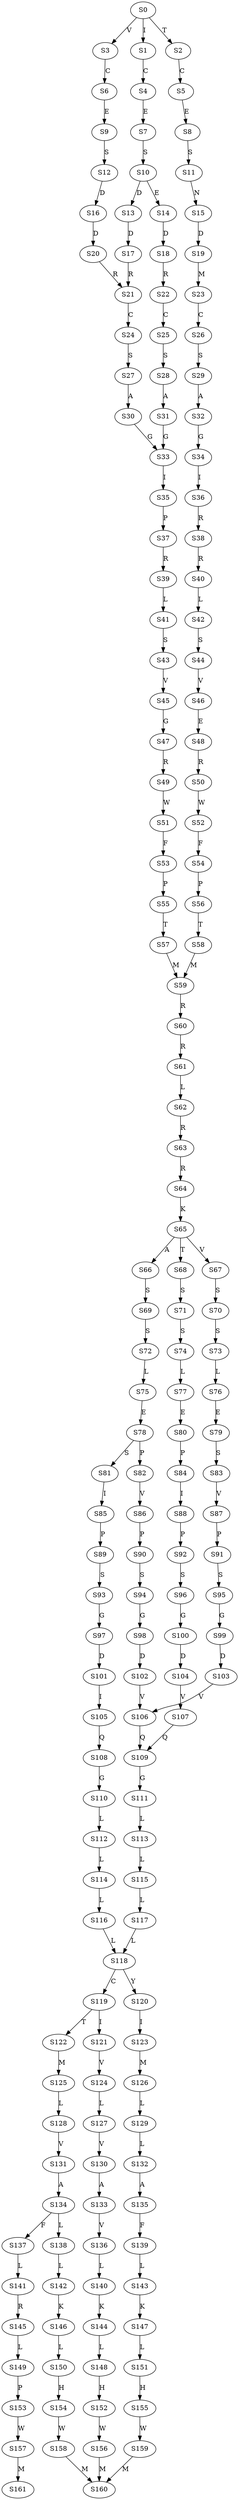 strict digraph  {
	S0 -> S1 [ label = I ];
	S0 -> S2 [ label = T ];
	S0 -> S3 [ label = V ];
	S1 -> S4 [ label = C ];
	S2 -> S5 [ label = C ];
	S3 -> S6 [ label = C ];
	S4 -> S7 [ label = E ];
	S5 -> S8 [ label = E ];
	S6 -> S9 [ label = E ];
	S7 -> S10 [ label = S ];
	S8 -> S11 [ label = S ];
	S9 -> S12 [ label = S ];
	S10 -> S13 [ label = D ];
	S10 -> S14 [ label = E ];
	S11 -> S15 [ label = N ];
	S12 -> S16 [ label = D ];
	S13 -> S17 [ label = D ];
	S14 -> S18 [ label = D ];
	S15 -> S19 [ label = D ];
	S16 -> S20 [ label = D ];
	S17 -> S21 [ label = R ];
	S18 -> S22 [ label = R ];
	S19 -> S23 [ label = M ];
	S20 -> S21 [ label = R ];
	S21 -> S24 [ label = C ];
	S22 -> S25 [ label = C ];
	S23 -> S26 [ label = C ];
	S24 -> S27 [ label = S ];
	S25 -> S28 [ label = S ];
	S26 -> S29 [ label = S ];
	S27 -> S30 [ label = A ];
	S28 -> S31 [ label = A ];
	S29 -> S32 [ label = A ];
	S30 -> S33 [ label = G ];
	S31 -> S33 [ label = G ];
	S32 -> S34 [ label = G ];
	S33 -> S35 [ label = I ];
	S34 -> S36 [ label = I ];
	S35 -> S37 [ label = P ];
	S36 -> S38 [ label = R ];
	S37 -> S39 [ label = R ];
	S38 -> S40 [ label = R ];
	S39 -> S41 [ label = L ];
	S40 -> S42 [ label = L ];
	S41 -> S43 [ label = S ];
	S42 -> S44 [ label = S ];
	S43 -> S45 [ label = V ];
	S44 -> S46 [ label = V ];
	S45 -> S47 [ label = G ];
	S46 -> S48 [ label = E ];
	S47 -> S49 [ label = R ];
	S48 -> S50 [ label = R ];
	S49 -> S51 [ label = W ];
	S50 -> S52 [ label = W ];
	S51 -> S53 [ label = F ];
	S52 -> S54 [ label = F ];
	S53 -> S55 [ label = P ];
	S54 -> S56 [ label = P ];
	S55 -> S57 [ label = T ];
	S56 -> S58 [ label = T ];
	S57 -> S59 [ label = M ];
	S58 -> S59 [ label = M ];
	S59 -> S60 [ label = R ];
	S60 -> S61 [ label = R ];
	S61 -> S62 [ label = L ];
	S62 -> S63 [ label = R ];
	S63 -> S64 [ label = R ];
	S64 -> S65 [ label = K ];
	S65 -> S66 [ label = A ];
	S65 -> S67 [ label = V ];
	S65 -> S68 [ label = T ];
	S66 -> S69 [ label = S ];
	S67 -> S70 [ label = S ];
	S68 -> S71 [ label = S ];
	S69 -> S72 [ label = S ];
	S70 -> S73 [ label = S ];
	S71 -> S74 [ label = S ];
	S72 -> S75 [ label = L ];
	S73 -> S76 [ label = L ];
	S74 -> S77 [ label = L ];
	S75 -> S78 [ label = E ];
	S76 -> S79 [ label = E ];
	S77 -> S80 [ label = E ];
	S78 -> S81 [ label = S ];
	S78 -> S82 [ label = P ];
	S79 -> S83 [ label = S ];
	S80 -> S84 [ label = P ];
	S81 -> S85 [ label = I ];
	S82 -> S86 [ label = V ];
	S83 -> S87 [ label = V ];
	S84 -> S88 [ label = I ];
	S85 -> S89 [ label = P ];
	S86 -> S90 [ label = P ];
	S87 -> S91 [ label = P ];
	S88 -> S92 [ label = P ];
	S89 -> S93 [ label = S ];
	S90 -> S94 [ label = S ];
	S91 -> S95 [ label = S ];
	S92 -> S96 [ label = S ];
	S93 -> S97 [ label = G ];
	S94 -> S98 [ label = G ];
	S95 -> S99 [ label = G ];
	S96 -> S100 [ label = G ];
	S97 -> S101 [ label = D ];
	S98 -> S102 [ label = D ];
	S99 -> S103 [ label = D ];
	S100 -> S104 [ label = D ];
	S101 -> S105 [ label = I ];
	S102 -> S106 [ label = V ];
	S103 -> S106 [ label = V ];
	S104 -> S107 [ label = V ];
	S105 -> S108 [ label = Q ];
	S106 -> S109 [ label = Q ];
	S107 -> S109 [ label = Q ];
	S108 -> S110 [ label = G ];
	S109 -> S111 [ label = G ];
	S110 -> S112 [ label = L ];
	S111 -> S113 [ label = L ];
	S112 -> S114 [ label = L ];
	S113 -> S115 [ label = L ];
	S114 -> S116 [ label = L ];
	S115 -> S117 [ label = L ];
	S116 -> S118 [ label = L ];
	S117 -> S118 [ label = L ];
	S118 -> S119 [ label = C ];
	S118 -> S120 [ label = Y ];
	S119 -> S121 [ label = I ];
	S119 -> S122 [ label = T ];
	S120 -> S123 [ label = I ];
	S121 -> S124 [ label = V ];
	S122 -> S125 [ label = M ];
	S123 -> S126 [ label = M ];
	S124 -> S127 [ label = L ];
	S125 -> S128 [ label = L ];
	S126 -> S129 [ label = L ];
	S127 -> S130 [ label = V ];
	S128 -> S131 [ label = V ];
	S129 -> S132 [ label = L ];
	S130 -> S133 [ label = A ];
	S131 -> S134 [ label = A ];
	S132 -> S135 [ label = A ];
	S133 -> S136 [ label = V ];
	S134 -> S137 [ label = F ];
	S134 -> S138 [ label = L ];
	S135 -> S139 [ label = F ];
	S136 -> S140 [ label = L ];
	S137 -> S141 [ label = L ];
	S138 -> S142 [ label = L ];
	S139 -> S143 [ label = L ];
	S140 -> S144 [ label = K ];
	S141 -> S145 [ label = R ];
	S142 -> S146 [ label = K ];
	S143 -> S147 [ label = K ];
	S144 -> S148 [ label = L ];
	S145 -> S149 [ label = L ];
	S146 -> S150 [ label = L ];
	S147 -> S151 [ label = L ];
	S148 -> S152 [ label = H ];
	S149 -> S153 [ label = P ];
	S150 -> S154 [ label = H ];
	S151 -> S155 [ label = H ];
	S152 -> S156 [ label = W ];
	S153 -> S157 [ label = W ];
	S154 -> S158 [ label = W ];
	S155 -> S159 [ label = W ];
	S156 -> S160 [ label = M ];
	S157 -> S161 [ label = M ];
	S158 -> S160 [ label = M ];
	S159 -> S160 [ label = M ];
}
